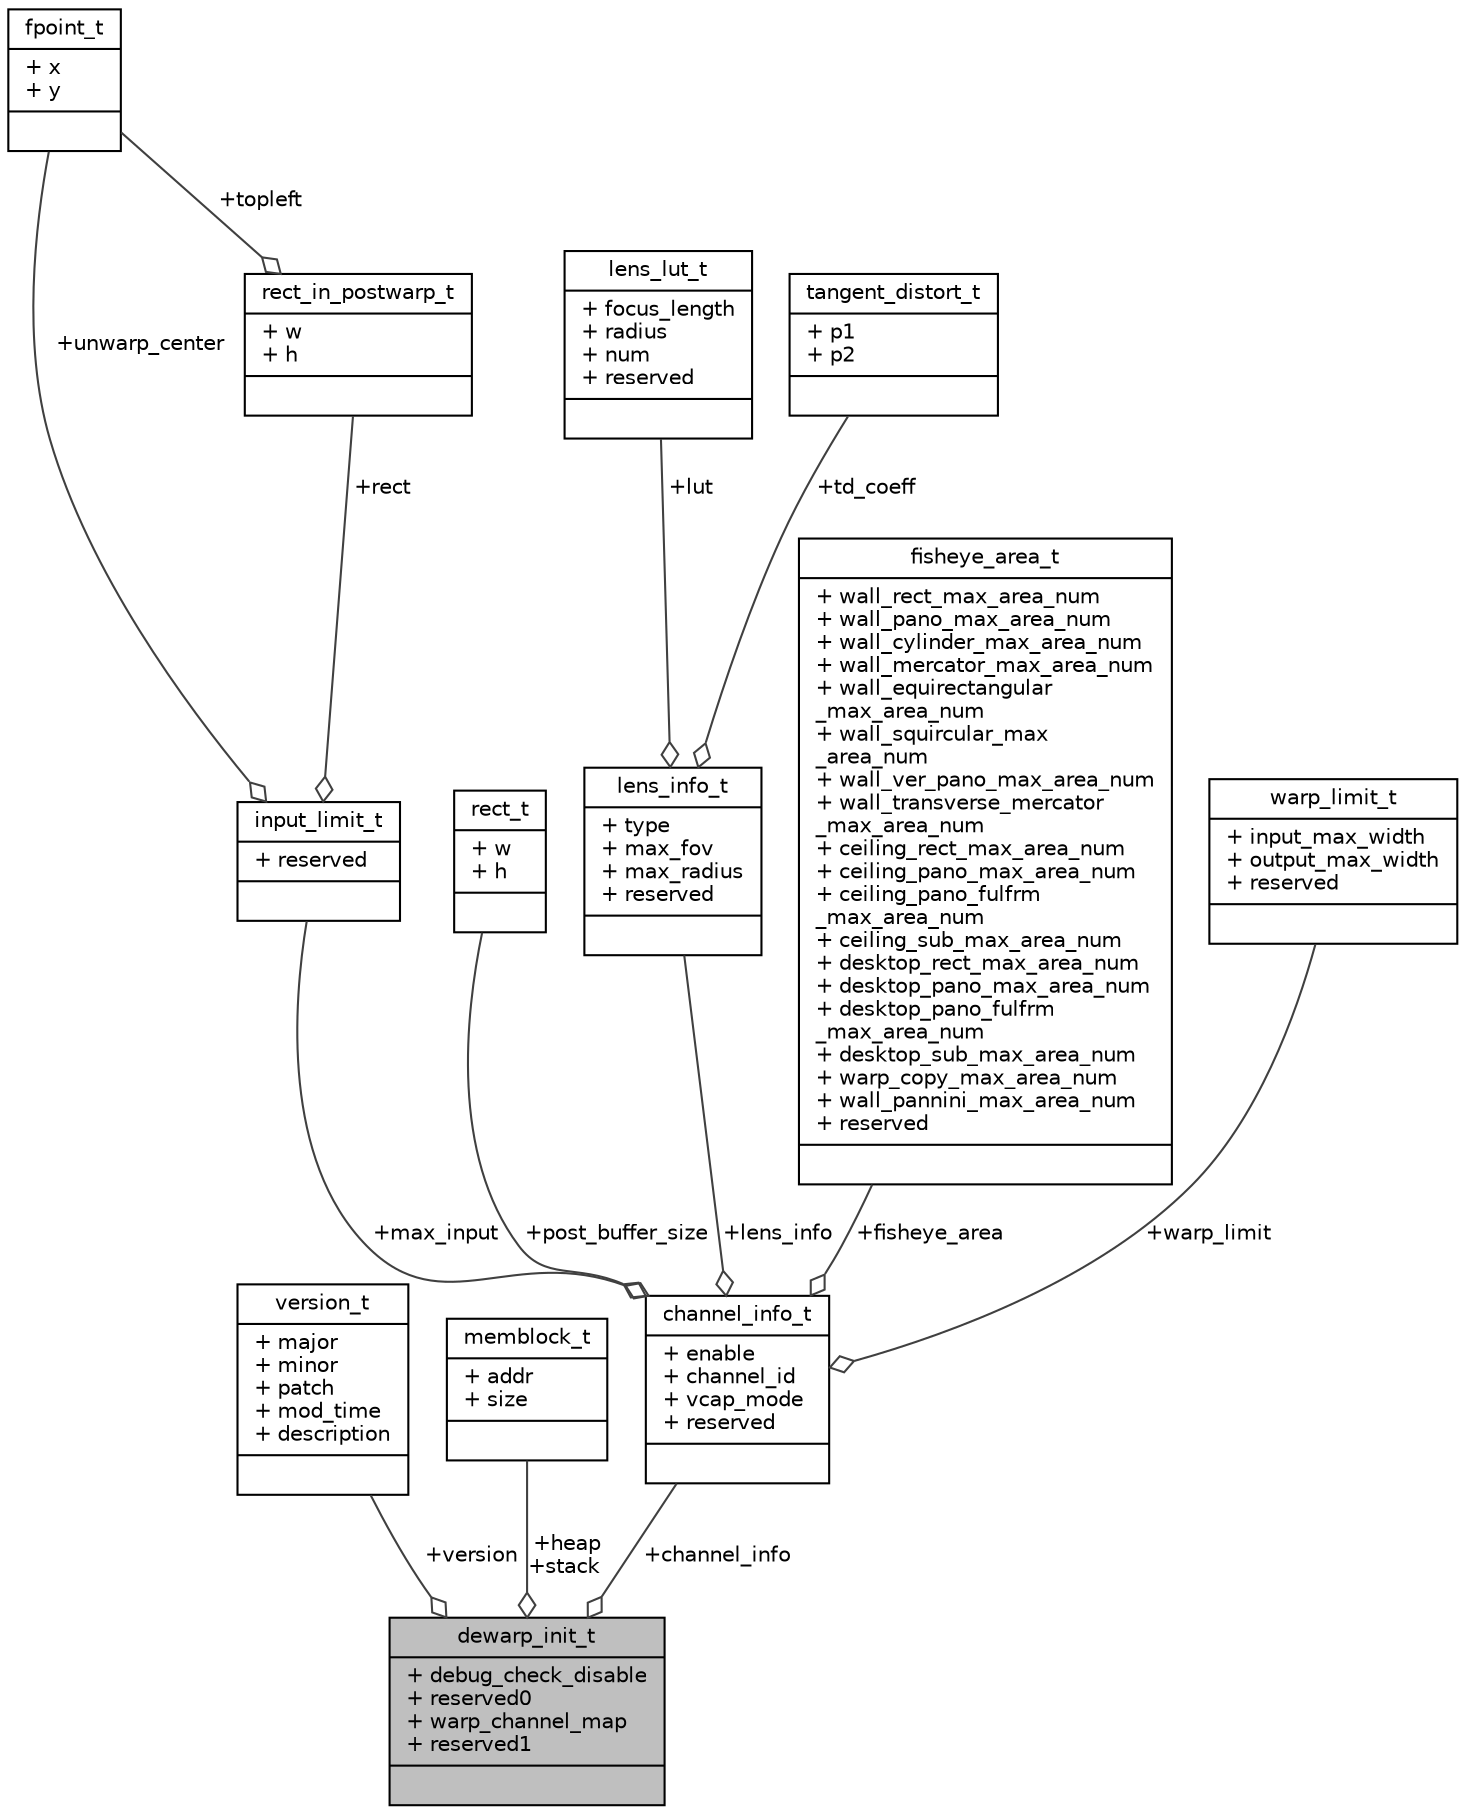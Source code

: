 digraph "dewarp_init_t"
{
 // INTERACTIVE_SVG=YES
 // LATEX_PDF_SIZE
  bgcolor="transparent";
  edge [fontname="Helvetica",fontsize="10",labelfontname="Helvetica",labelfontsize="10"];
  node [fontname="Helvetica",fontsize="10",shape=record];
  Node1 [label="{dewarp_init_t\n|+ debug_check_disable\l+ reserved0\l+ warp_channel_map\l+ reserved1\l|}",height=0.2,width=0.4,color="black", fillcolor="grey75", style="filled", fontcolor="black",tooltip="dewarp init information."];
  Node2 -> Node1 [color="grey25",fontsize="10",style="solid",label=" +version" ,arrowhead="odiamond",fontname="Helvetica"];
  Node2 [label="{version_t\n|+ major\l+ minor\l+ patch\l+ mod_time\l+ description\l|}",height=0.2,width=0.4,color="black",URL="$da/d9c/structversion__t.html",tooltip="The version of the dewarp correction library."];
  Node3 -> Node1 [color="grey25",fontsize="10",style="solid",label=" +heap\n+stack" ,arrowhead="odiamond",fontname="Helvetica"];
  Node3 [label="{memblock_t\n|+ addr\l+ size\l|}",height=0.2,width=0.4,color="black",URL="$d0/d2b/structmemblock__t.html",tooltip="memory information, start address and size in one byte."];
  Node4 -> Node1 [color="grey25",fontsize="10",style="solid",label=" +channel_info" ,arrowhead="odiamond",fontname="Helvetica"];
  Node4 [label="{channel_info_t\n|+ enable\l+ channel_id\l+ vcap_mode\l+ reserved\l|}",height=0.2,width=0.4,color="black",URL="$d1/d9a/structchannel__info__t.html",tooltip="channel context."];
  Node5 -> Node4 [color="grey25",fontsize="10",style="solid",label=" +max_input" ,arrowhead="odiamond",fontname="Helvetica"];
  Node5 [label="{input_limit_t\n|+ reserved\l|}",height=0.2,width=0.4,color="black",URL="$d1/dd2/structinput__limit__t.html",tooltip="max input information. LDC:VIN; Multi-Region-Warp:Premain."];
  Node6 -> Node5 [color="grey25",fontsize="10",style="solid",label=" +rect" ,arrowhead="odiamond",fontname="Helvetica"];
  Node6 [label="{rect_in_postwarp_t\n|+ w\l+ h\l|}",height=0.2,width=0.4,color="black",URL="$d1/d2b/structrect__in__postwarp__t.html",tooltip="window information after any warp process"];
  Node7 -> Node6 [color="grey25",fontsize="10",style="solid",label=" +topleft" ,arrowhead="odiamond",fontname="Helvetica"];
  Node7 [label="{fpoint_t\n|+ x\l+ y\l|}",height=0.2,width=0.4,color="black",URL="$de/dc8/structfpoint__t.html",tooltip="point coordinate value in float."];
  Node7 -> Node5 [color="grey25",fontsize="10",style="solid",label=" +unwarp_center" ,arrowhead="odiamond",fontname="Helvetica"];
  Node8 -> Node4 [color="grey25",fontsize="10",style="solid",label=" +post_buffer_size" ,arrowhead="odiamond",fontname="Helvetica"];
  Node8 [label="{rect_t\n|+ w\l+ h\l|}",height=0.2,width=0.4,color="black",URL="$df/d5c/structrect__t.html",tooltip="rectangle width and height."];
  Node9 -> Node4 [color="grey25",fontsize="10",style="solid",label=" +lens_info" ,arrowhead="odiamond",fontname="Helvetica"];
  Node9 [label="{lens_info_t\n|+ type\l+ max_fov\l+ max_radius\l+ reserved\l|}",height=0.2,width=0.4,color="black",URL="$d3/d14/structlens__info__t.html",tooltip="lens information used in inialize dewarp library"];
  Node10 -> Node9 [color="grey25",fontsize="10",style="solid",label=" +lut" ,arrowhead="odiamond",fontname="Helvetica"];
  Node10 [label="{lens_lut_t\n|+ focus_length\l+ radius\l+ num\l+ reserved\l|}",height=0.2,width=0.4,color="black",URL="$d2/dca/structlens__lut__t.html",tooltip="lens projection, look up table parameters"];
  Node11 -> Node9 [color="grey25",fontsize="10",style="solid",label=" +td_coeff" ,arrowhead="odiamond",fontname="Helvetica"];
  Node11 [label="{tangent_distort_t\n|+ p1\l+ p2\l|}",height=0.2,width=0.4,color="black",URL="$db/dc3/structtangent__distort__t.html",tooltip="tangential distortion parameters"];
  Node12 -> Node4 [color="grey25",fontsize="10",style="solid",label=" +fisheye_area" ,arrowhead="odiamond",fontname="Helvetica"];
  Node12 [label="{fisheye_area_t\n|+ wall_rect_max_area_num\l+ wall_pano_max_area_num\l+ wall_cylinder_max_area_num\l+ wall_mercator_max_area_num\l+ wall_equirectangular\l_max_area_num\l+ wall_squircular_max\l_area_num\l+ wall_ver_pano_max_area_num\l+ wall_transverse_mercator\l_max_area_num\l+ ceiling_rect_max_area_num\l+ ceiling_pano_max_area_num\l+ ceiling_pano_fulfrm\l_max_area_num\l+ ceiling_sub_max_area_num\l+ desktop_rect_max_area_num\l+ desktop_pano_max_area_num\l+ desktop_pano_fulfrm\l_max_area_num\l+ desktop_sub_max_area_num\l+ warp_copy_max_area_num\l+ wall_pannini_max_area_num\l+ reserved\l|}",height=0.2,width=0.4,color="black",URL="$da/dcb/structfisheye__area__t.html",tooltip="multi-region-warp, max area number in one view for specific correction."];
  Node13 -> Node4 [color="grey25",fontsize="10",style="solid",label=" +warp_limit" ,arrowhead="odiamond",fontname="Helvetica"];
  Node13 [label="{warp_limit_t\n|+ input_max_width\l+ output_max_width\l+ reserved\l|}",height=0.2,width=0.4,color="black",URL="$d6/d15/structwarp__limit__t.html",tooltip=" "];
}
